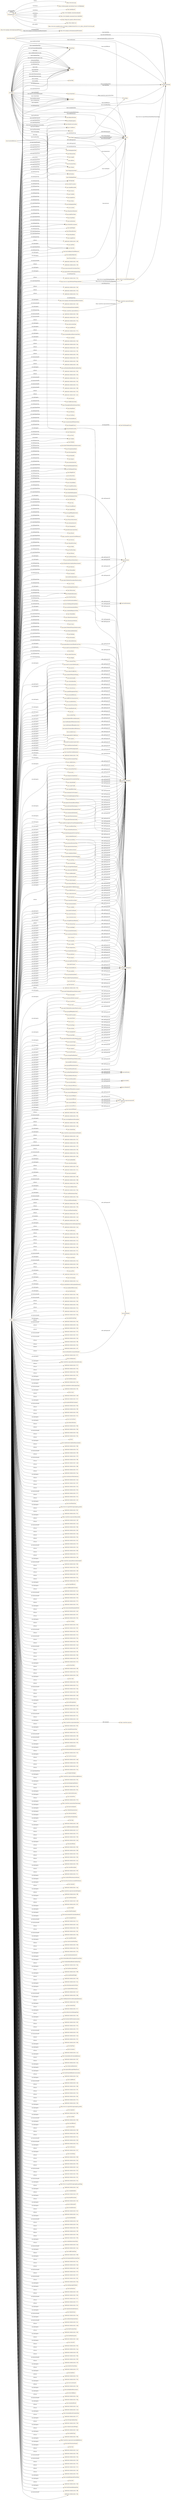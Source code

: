 digraph ar2dtool_diagram { 
rankdir=LR;
size="1501"
node [shape = rectangle, color="orange"]; "base:ParkingSpotState" "base:PlatoonState" "base:Length" "base:Address" "base:DurationValue" "base:Vehicle" "base:AlertCLocation" "base:SpeedPercentile" "base:Source" "base:Visibility" "base:SpeedUnit" "base:Status" "base:ParkingSpotPoint" "base:Accident" "base:HazardousMaterials" "base:AxleFlowValue" "base:StartPoint" "base:Acceleration" "base:VehicleEnvironment" "base:AxleWeight" "base:PlatoonPosition" "base:RoutePoint" "base:LengthUnit" "base:RelativePosition" "base:TrafficStatusValue" "http://www.w3.org/2006/time#TemporalEntity" "base:Identifier" "base:FloatingPointMetreDistanceValue" "base:Role" "base:RoadEntity" "base:Pollution" "base:BrakeCapacity" "base:EndPoint" "base:SituationRecord" "base:ConcentrationOfVehiclesValue" "base:Temperature" "base:Wind" "base:Validity" "base:Mobility" "base:AlertCMethod4PrimaryPointLocation" "base:PrecipitationDetail" "base:PercentageValue" "base:Humidity" "base:Impact" "base:AccelerationUnit" "base:RoadTopologyPosition" "base:MultilingualString" "base:HeightUnit" "base:BasicData" "base:OffsetDistance" "base:TemperatureValue" "base:CriticalObject" "base:GroupOfLocations" "base:VulnerableRoadUser" "base:RoadSideEquipment" "http://www.w3.org/2006/time#Instant" "http://www.opengis.net/ont/geosparql#Feature" "base:AxleSpacing" "base:Size" "base:OverallPeriod" "base:SpeedValue" "base:WindSpeedValue" "base:GroupOfPeopleInvolved" "base:Subjects" "base:RendezvousLocation" "base:PlatoonVehicleState" "base:AutomationLevel" "base:Management" "base:ElectronicControlUnit" "base:Period" "base:Confidence" "https://saref.etsi.org/core/UnitOfMeasure" "base:Position" "base:VehicleFlowValue" "base:Shape" "base:Width" "base:PressureValue" "base:PcuFlowValue" "base:Platoon" "base:DataValue" "https://saref.etsi.org/core/Property" "base:RoadSurfaceConditionMeasurements" "base:Itinerary" "base:PlatoonRole" "base:Comment" "base:AlertCMethod2SecondaryPointLocation" "base:NonManagedCause" "base:UrlLink" "base:ManagedCause" "base:Obstruction" "base:HeaderInformation" "base:DateTimeValue" "base:MultilingualStringValue" "base:VehicleRole" "https://saref.etsi.org/core/Device" "base:VehicleCharacteristics" "base:MaintenanceVehicles" "base:Cause" "base:AlertCMethod2PrimaryPointLocation" "base:ElaboratedDataFault" "http://www.opengis.net/ont/geosparql#Geometry" "base:Heading" "base:Movement" "base:AbsolutePosition" "base:Route" "base:AlertCDirection" "base:DeviceStatus" "base:Height" ; /*classes style*/
	"base:hasParkingVehicleState" -> "base:hasState" [ label = "rdfs:subPropertyOf" ];
	"base:hasDestinationEndPoint" -> "base:hasDestination" [ label = "rdfs:subPropertyOf" ];
	"base:presenceDurationTime" -> "owl:topDataProperty" [ label = "rdfs:subPropertyOf" ];
	"base:presenceDurationTime" -> "owl:topObjectProperty" [ label = "rdfs:subPropertyOf" ];
	"base:management" -> "owl:topObjectProperty" [ label = "rdfs:subPropertyOf" ];
	"base:hasParkingSpotState" -> "base:hasState" [ label = "rdfs:subPropertyOf" ];
	"base:hasWidth" -> "owl:topObjectProperty" [ label = "rdfs:subPropertyOf" ];
	"base:severity" -> "owl:topDataProperty" [ label = "rdfs:subPropertyOf" ];
	"base:commentDateTime" -> "owl:topDataProperty" [ label = "rdfs:subPropertyOf" ];
	"base:alertCMethod2SecondaryPointLocation" -> "owl:topObjectProperty" [ label = "rdfs:subPropertyOf" ];
	"base:entry" -> "owl:topDataProperty" [ label = "rdfs:subPropertyOf" ];
	"base:temporarySpeedLimit" -> "owl:topDataProperty" [ label = "rdfs:subPropertyOf" ];
	"base:equipmentOrSystemFaultType" -> "owl:topDataProperty" [ label = "rdfs:subPropertyOf" ];
	"base:vehicleModel" -> "owl:topDataProperty" [ label = "rdfs:subPropertyOf" ];
	"base:journeyOrigin" -> "owl:topObjectProperty" [ label = "rdfs:subPropertyOf" ];
	"base:alertCPoint" -> "owl:topObjectProperty" [ label = "rdfs:subPropertyOf" ];
	"base:concentration" -> "owl:topObjectProperty" [ label = "rdfs:subPropertyOf" ];
	"base:underTraffic" -> "owl:topDataProperty" [ label = "rdfs:subPropertyOf" ];
	"base:subjects" -> "owl:topObjectProperty" [ label = "rdfs:subPropertyOf" ];
	"base:signedRerouting" -> "owl:topDataProperty" [ label = "rdfs:subPropertyOf" ];
	"base:minimumCarOccupancy" -> "owl:topDataProperty" [ label = "rdfs:subPropertyOf" ];
	"base:hasRoadTopologyPosition" -> "base:hasPosition" [ label = "rdfs:subPropertyOf" ];
	"base:reroutingManagementType" -> "owl:topDataProperty" [ label = "rdfs:subPropertyOf" ];
	"base:distanceHeadway" -> "owl:topDataProperty" [ label = "rdfs:subPropertyOf" ];
	"base:distanceHeadway" -> "owl:topObjectProperty" [ label = "rdfs:subPropertyOf" ];
	"base:hasMovement" -> "owl:topObjectProperty" [ label = "rdfs:subPropertyOf" ];
	"base:hasVehicleRole" -> "base:hasRole" [ label = "rdfs:subPropertyOf" ];
	"base:averageTimeHeadway" -> "owl:topObjectProperty" [ label = "rdfs:subPropertyOf" ];
	"base:genericSituationRecordName" -> "owl:topDataProperty" [ label = "rdfs:subPropertyOf" ];
	"base:timeGap" -> "owl:topDataProperty" [ label = "rdfs:subPropertyOf" ];
	"base:timeGap" -> "owl:topObjectProperty" [ label = "rdfs:subPropertyOf" ];
	"base:alertCMethod2PrimaryPointLocation" -> "owl:topObjectProperty" [ label = "rdfs:subPropertyOf" ];
	"base:visibility" -> "owl:topObjectProperty" [ label = "rdfs:subPropertyOf" ];
	"base:alertCDirection" -> "owl:topObjectProperty" [ label = "rdfs:subPropertyOf" ];
	"base:hasPerceptionState" -> "base:hasState" [ label = "rdfs:subPropertyOf" ];
	"base:winterEquipmentManagementType" -> "owl:topDataProperty" [ label = "rdfs:subPropertyOf" ];
	"base:automaticallyInitiated" -> "owl:topDataProperty" [ label = "rdfs:subPropertyOf" ];
	"base:alertCDirectionSense" -> "owl:topDataProperty" [ label = "rdfs:subPropertyOf" ];
	"base:alertCDirectionCoded" -> "owl:topDataProperty" [ label = "rdfs:subPropertyOf" ];
	"base:roadOrCarriagewayOrLaneManagementType" -> "owl:topDataProperty" [ label = "rdfs:subPropertyOf" ];
	"base:distanceGap" -> "owl:topDataProperty" [ label = "rdfs:subPropertyOf" ];
	"base:distanceGap" -> "owl:topObjectProperty" [ label = "rdfs:subPropertyOf" ];
	"base:overallStartTime" -> "owl:topDataProperty" [ label = "rdfs:subPropertyOf" ];
	"base:vehicleManufacturer" -> "owl:topDataProperty" [ label = "rdfs:subPropertyOf" ];
	"base:averageDistanceHeadway" -> "owl:topObjectProperty" [ label = "rdfs:subPropertyOf" ];
	"base:accidentType" -> "owl:topDataProperty" [ label = "rdfs:subPropertyOf" ];
	"base:faultyEquipmentOrSystemType" -> "owl:topDataProperty" [ label = "rdfs:subPropertyOf" ];
	"base:hasRelativePosition" -> "base:hasPosition" [ label = "rdfs:subPropertyOf" ];
	"base:locationReference" -> "owl:topDataProperty" [ label = "rdfs:subPropertyOf" ];
	"base:locationReference" -> "owl:topObjectProperty" [ label = "rdfs:subPropertyOf" ];
	"base:locationReference" -> "base:pertinentLocation" [ label = "owl:equivalentProperty" ];
	"base:isMemberOfVehicleEnvironment" -> "base:isMemberOf" [ label = "rdfs:subPropertyOf" ];
	"base:lastUpdateOfDeviceInformation" -> "owl:topDataProperty" [ label = "rdfs:subPropertyOf" ];
	"base:operatorActionStatus" -> "owl:topDataProperty" [ label = "rdfs:subPropertyOf" ];
	"base:totalNumberOfVehiclesInvolved" -> "owl:topDataProperty" [ label = "rdfs:subPropertyOf" ];
	"base:hasHeight" -> "owl:topObjectProperty" [ label = "rdfs:subPropertyOf" ];
	"base:totalNumberOfPeopleInvolved" -> "owl:topDataProperty" [ label = "rdfs:subPropertyOf" ];
	"base:consistsOfUser" -> "https://saref.etsi.org/core/consistsOf" [ label = "rdfs:subPropertyOf" ];
	"base:lastDeviceCheck" -> "owl:topDataProperty" [ label = "rdfs:subPropertyOf" ];
	"base:journeyDestination" -> "owl:topObjectProperty" [ label = "rdfs:subPropertyOf" ];
	"base:complianceOption" -> "owl:topDataProperty" [ label = "rdfs:subPropertyOf" ];
	"base:maintenanceVehicles" -> "owl:topObjectProperty" [ label = "rdfs:subPropertyOf" ];
	"base:vehicleRegistrationPlateIdentifier" -> "owl:topDataProperty" [ label = "rdfs:subPropertyOf" ];
	"base:pointByCoordinates" -> "owl:topObjectProperty" [ label = "rdfs:subPropertyOf" ];
	"base:actionOrigin" -> "owl:topDataProperty" [ label = "rdfs:subPropertyOf" ];
	"base:groupOfVehiclesInvolved" -> "owl:topObjectProperty" [ label = "rdfs:subPropertyOf" ];
	"base:humidity" -> "owl:topObjectProperty" [ label = "rdfs:subPropertyOf" ];
	"base:hasPlatoonState" -> "base:hasState" [ label = "rdfs:subPropertyOf" ];
	"base:averageVehicleSpeed" -> "owl:topDataProperty" [ label = "rdfs:subPropertyOf" ];
	"base:abnormalTrafficType" -> "owl:topDataProperty" [ label = "rdfs:subPropertyOf" ];
	"base:consistsOfVehicle" -> "https://saref.etsi.org/core/consistsOf" [ label = "rdfs:subPropertyOf" ];
	"base:confidentiality" -> "owl:topDataProperty" [ label = "rdfs:subPropertyOf" ];
	"base:validity" -> "owl:topObjectProperty" [ label = "rdfs:subPropertyOf" ];
	"base:consistsOfEvent" -> "https://saref.etsi.org/core/consistsOf" [ label = "rdfs:subPropertyOf" ];
	"base:passageDurationTime" -> "owl:topDataProperty" [ label = "rdfs:subPropertyOf" ];
	"base:passageDurationTime" -> "owl:topObjectProperty" [ label = "rdfs:subPropertyOf" ];
	"base:actionPlanIdentifier" -> "owl:topDataProperty" [ label = "rdfs:subPropertyOf" ];
	"base:genericSituationRecordExtension" -> "owl:topDataProperty" [ label = "rdfs:subPropertyOf" ];
	"base:accidentCause" -> "owl:topDataProperty" [ label = "rdfs:subPropertyOf" ];
	"base:relativeSpeed" -> "owl:topDataProperty" [ label = "rdfs:subPropertyOf" ];
	"base:applicableForTrafficDirection" -> "owl:topDataProperty" [ label = "rdfs:subPropertyOf" ];
	"base:pointCoordinates" -> "owl:topObjectProperty" [ label = "rdfs:subPropertyOf" ];
	"base:temperature" -> "owl:topObjectProperty" [ label = "rdfs:subPropertyOf" ];
	"base:vehicleInvolved" -> "owl:topObjectProperty" [ label = "rdfs:subPropertyOf" ];
	"base:roadworksScale" -> "owl:topDataProperty" [ label = "rdfs:subPropertyOf" ];
	"base:headerInformation" -> "owl:topObjectProperty" [ label = "rdfs:subPropertyOf" ];
	"base:pollution" -> "owl:topObjectProperty" [ label = "rdfs:subPropertyOf" ];
	"base:impact" -> "owl:topObjectProperty" [ label = "rdfs:subPropertyOf" ];
	"base:transitServiceType" -> "owl:topDataProperty" [ label = "rdfs:subPropertyOf" ];
	"base:hasDestinationAddress" -> "base:hasDestination" [ label = "rdfs:subPropertyOf" ];
	"base:harmonicSpeed" -> "owl:topDataProperty" [ label = "rdfs:subPropertyOf" ];
	"base:scheduledDepartureTime" -> "owl:topDataProperty" [ label = "rdfs:subPropertyOf" ];
	"base:situationRecord" -> "owl:topObjectProperty" [ label = "rdfs:subPropertyOf" ];
	"base:generalInstructionToRoadUsersType" -> "owl:topDataProperty" [ label = "rdfs:subPropertyOf" ];
	"base:situation" -> "owl:topObjectProperty" [ label = "rdfs:subPropertyOf" ];
	"base:mobility" -> "owl:topObjectProperty" [ label = "rdfs:subPropertyOf" ];
	"base:precipitationDetail" -> "owl:topObjectProperty" [ label = "rdfs:subPropertyOf" ];
	"base:hasVehicleEnvironmentMember" -> "base:hasMember" [ label = "rdfs:subPropertyOf" ];
	"base:alertCLocationTableVersion" -> "owl:topDataProperty" [ label = "rdfs:subPropertyOf" ];
	"base:consistsOfEquipment" -> "https://saref.etsi.org/core/consistsOf" [ label = "rdfs:subPropertyOf" ];
	"base:validityTimeSpecification" -> "owl:topObjectProperty" [ label = "rdfs:subPropertyOf" ];
	"base:commentType" -> "owl:topDataProperty" [ label = "rdfs:subPropertyOf" ];
	"base:alertCLocationTableNumber" -> "owl:topDataProperty" [ label = "rdfs:subPropertyOf" ];
	"base:hasSize" -> "owl:topObjectProperty" [ label = "rdfs:subPropertyOf" ];
	"base:posList" -> "owl:topDataProperty" [ label = "rdfs:subPropertyOf" ];
	"base:alertCMethod4PrimaryPointLocation" -> "owl:topObjectProperty" [ label = "rdfs:subPropertyOf" ];
	"base:consistsOfObject" -> "https://saref.etsi.org/core/consistsOf" [ label = "rdfs:subPropertyOf" ];
	"base:relativeTrafficFlow" -> "owl:topDataProperty" [ label = "rdfs:subPropertyOf" ];
	"base:numberOfVehiclesWaiting" -> "owl:topDataProperty" [ label = "rdfs:subPropertyOf" ];
	"base:queueLength" -> "owl:topDataProperty" [ label = "rdfs:subPropertyOf" ];
	"base:hasLength" -> "owl:topObjectProperty" [ label = "rdfs:subPropertyOf" ];
	"base:vehicleIdentifier" -> "owl:topDataProperty" [ label = "rdfs:subPropertyOf" ];
	"base:alertCLinear" -> "owl:topObjectProperty" [ label = "rdfs:subPropertyOf" ];
	"base:timeHeadway" -> "owl:topDataProperty" [ label = "rdfs:subPropertyOf" ];
	"base:timeHeadway" -> "owl:topObjectProperty" [ label = "rdfs:subPropertyOf" ];
	"base:nonGeneralPublicComment" -> "owl:topObjectProperty" [ label = "rdfs:subPropertyOf" ];
	"base:informationStatus" -> "owl:topDataProperty" [ label = "rdfs:subPropertyOf" ];
	"base:individualVehicleSpeed" -> "owl:topDataProperty" [ label = "rdfs:subPropertyOf" ];
	"base:individualVehicleSpeed" -> "owl:topObjectProperty" [ label = "rdfs:subPropertyOf" ];
	"base:vehicleStatus" -> "owl:topDataProperty" [ label = "rdfs:subPropertyOf" ];
	"base:travelTime" -> "owl:topObjectProperty" [ label = "rdfs:subPropertyOf" ];
	"base:speedManagementType" -> "owl:topDataProperty" [ label = "rdfs:subPropertyOf" ];
	"base:wind" -> "owl:topObjectProperty" [ label = "rdfs:subPropertyOf" ];
	"base:journeyReference" -> "owl:topDataProperty" [ label = "rdfs:subPropertyOf" ];
	"base:alertCMethod4SecondaryPointLocation" -> "owl:topObjectProperty" [ label = "rdfs:subPropertyOf" ];
	"base:hasProvider" -> "owl:topObjectProperty" [ label = "rdfs:subPropertyOf" ];
	"base:groupOfPeopleInvolved" -> "owl:topObjectProperty" [ label = "rdfs:subPropertyOf" ];
	"base:trafficFlowCharacteristics" -> "owl:topDataProperty" [ label = "rdfs:subPropertyOf" ];
	"base:alertCLocation" -> "owl:topObjectProperty" [ label = "rdfs:subPropertyOf" ];
	"NULL" -> "-4dd381d6:183d01d1562:-7f90" [ label = "rdf:rest" ];
	"NULL" -> "-4dd381d6:183d01d1562:-7f9c" [ label = "owl:intersectionOf" ];
	"NULL" -> "base:Vehicle" [ label = "owl:allValuesFrom" ];
	"NULL" -> "base:reroutingItineraryDescription" [ label = "owl:onProperty" ];
	"NULL" -> "base:pertinentLocation" [ label = "owl:onProperty" ];
	"NULL" -> "-4dd381d6:183d01d1562:-7fd9" [ label = "rdf:rest" ];
	"NULL" -> "-4dd381d6:183d01d1562:-7ede" [ label = "rdf:rest" ];
	"NULL" -> "base:Validity" [ label = "owl:allValuesFrom" ];
	"NULL" -> "base:vehicleType" [ label = "owl:onProperty" ];
	"NULL" -> "base:Length" [ label = "owl:someValuesFrom" ];
	"NULL" -> "https://saref.etsi.org/core/measuresProperty" [ label = "owl:onProperty" ];
	"NULL" -> "-4dd381d6:183d01d1562:-7eeb" [ label = "rdf:rest" ];
	"NULL" -> "-4dd381d6:183d01d1562:-7fa7" [ label = "rdf:rest" ];
	"NULL" -> "base:AbsolutePosition" [ label = "owl:someValuesFrom" ];
	"NULL" -> "base:individualVehicleSpeed" [ label = "owl:onProperty" ];
	"NULL" -> "-4dd381d6:183d01d1562:-7f6f" [ label = "rdf:rest" ];
	"NULL" -> "-4dd381d6:183d01d1562:-7f78" [ label = "owl:intersectionOf" ];
	"NULL" -> "-4dd381d6:183d01d1562:-7ff3" [ label = "rdf:rest" ];
	"NULL" -> "-4dd381d6:183d01d1562:-7f4a" [ label = "owl:intersectionOf" ];
	"NULL" -> "-4dd381d6:183d01d1562:-7fb4" [ label = "rdf:rest" ];
	"NULL" -> "base:hasIdentifier" [ label = "owl:onProperty" ];
	"NULL" -> "base:statusDescription" [ label = "owl:onProperty" ];
	"NULL" -> "base:timeGap" [ label = "owl:onProperty" ];
	"NULL" -> "base:alertCMethod4SecondaryPointLocation" [ label = "owl:onProperty" ];
	"NULL" -> "base:HeaderInformation" [ label = "owl:allValuesFrom" ];
	"NULL" -> "-4dd381d6:183d01d1562:-7f3d" [ label = "rdf:rest" ];
	"NULL" -> "-4dd381d6:183d01d1562:-7fc1" [ label = "rdf:rest" ];
	"NULL" -> "base:hasCoordinateY" [ label = "owl:onProperty" ];
	"NULL" -> "-4dd381d6:183d01d1562:-7f8d" [ label = "rdf:rest" ];
	"NULL" -> "-4dd381d6:183d01d1562:-7fd8" [ label = "owl:intersectionOf" ];
	"NULL" -> "-4dd381d6:183d01d1562:-7f0b" [ label = "rdf:rest" ];
	"NULL" -> "base:hasConfidenceValue" [ label = "owl:onProperty" ];
	"NULL" -> "base:RoadEntity" [ label = "owl:someValuesFrom" ];
	"NULL" -> "-4dd381d6:183d01d1562:-7f9a" [ label = "rdf:rest" ];
	"NULL" -> "base:roadMaintenanceType" [ label = "owl:onProperty" ];
	"NULL" -> "base:alertCLocationTableNumber" [ label = "owl:onProperty" ];
	"NULL" -> "-4dd381d6:183d01d1562:-7fa6" [ label = "owl:intersectionOf" ];
	"NULL" -> "base:alertCLocationTableVersion" [ label = "owl:onProperty" ];
	"NULL" -> "-4dd381d6:183d01d1562:-7fdb" [ label = "rdf:rest" ];
	"NULL" -> "-4dd381d6:183d01d1562:-7f39" [ label = "rdf:rest" ];
	"NULL" -> "base:travelTimeTrendType" [ label = "owl:onProperty" ];
	"NULL" -> "-4dd381d6:183d01d1562:-7ed7" [ label = "rdf:rest" ];
	"NULL" -> "base:Height" [ label = "owl:someValuesFrom" ];
	"NULL" -> "-4dd381d6:183d01d1562:-7ec8" [ label = "owl:members" ];
	"NULL" -> "base:ConcentrationOfVehiclesValue" [ label = "owl:allValuesFrom" ];
	"NULL" -> "base:RoadSideEquipment" [ label = "owl:someValuesFrom" ];
	"NULL" -> "-4dd381d6:183d01d1562:-7f46" [ label = "rdf:rest" ];
	"NULL" -> "base:roadOperatorServiceDisruptionType" [ label = "owl:onProperty" ];
	"NULL" -> "-4dd381d6:183d01d1562:-7ee4" [ label = "rdf:rest" ];
	"NULL" -> "base:operatorActionStatus" [ label = "owl:onProperty" ];
	"NULL" -> "base:trafficStatus" [ label = "owl:onProperty" ];
	"NULL" -> "base:isMemberOfVehicleEnvironment" [ label = "owl:onProperty" ];
	"NULL" -> "-4dd381d6:183d01d1562:-7f96" [ label = "rdf:rest" ];
	"NULL" -> "xsd:int" [ label = "owl:someValuesFrom" ];
	"NULL" -> "-4dd381d6:183d01d1562:-7f53" [ label = "rdf:rest" ];
	"NULL" -> "base:entry" [ label = "owl:onProperty" ];
	"NULL" -> "-4dd381d6:183d01d1562:-7f14" [ label = "rdf:rest" ];
	"NULL" -> "-4dd381d6:183d01d1562:-7ef1" [ label = "rdf:rest" ];
	"NULL" -> "base:source" [ label = "owl:onProperty" ];
	"NULL" -> "base:precipitationDetail" [ label = "owl:onProperty" ];
	"NULL" -> "-4dd381d6:183d01d1562:-7f60" [ label = "rdf:rest" ];
	"NULL" -> "-4dd381d6:183d01d1562:-7f21" [ label = "rdf:rest" ];
	"NULL" -> "owl:real" [ label = "owl:someValuesFrom" ];
	"NULL" -> "base:hasShape" [ label = "owl:onProperty" ];
	"NULL" -> "-4dd381d6:183d01d1562:-7f8a" [ label = "owl:intersectionOf" ];
	"NULL" -> "base:causeType" [ label = "owl:onProperty" ];
	"NULL" -> "-4dd381d6:183d01d1562:-7fc4" [ label = "owl:intersectionOf" ];
	"NULL" -> "-4dd381d6:183d01d1562:-7fa9" [ label = "rdf:rest" ];
	"NULL" -> "base:consistsOfVehicle" [ label = "owl:onProperty" ];
	"NULL" -> "-4dd381d6:183d01d1562:-7ff9" [ label = "rdf:rest" ];
	"NULL" -> "base:pcuFlow" [ label = "owl:onProperty" ];
	"NULL" -> "base:AlertCDirection" [ label = "owl:allValuesFrom" ];
	"NULL" -> "owl:real" [ label = "owl:allValuesFrom" ];
	"NULL" -> "-4dd381d6:183d01d1562:-7fc7" [ label = "rdf:rest" ];
	"NULL" -> "base:overallEndTime" [ label = "owl:onProperty" ];
	"NULL" -> "base:overrunning" [ label = "owl:onProperty" ];
	"NULL" -> "-4dd381d6:183d01d1562:-7ecc" [ label = "rdf:rest" ];
	"NULL" -> "base:roadsideServiceDisruptionExtension" [ label = "owl:onProperty" ];
	"NULL" -> "base:mobilityOfObstruction" [ label = "owl:onProperty" ];
	"NULL" -> "base:AxleWeight" [ label = "owl:allValuesFrom" ];
	"NULL" -> "base:faultSeverity" [ label = "owl:onProperty" ];
	"NULL" -> "-4dd381d6:183d01d1562:-7f66" [ label = "owl:intersectionOf" ];
	"NULL" -> "-4dd381d6:183d01d1562:-7f18" [ label = "owl:intersectionOf" ];
	"NULL" -> "-4dd381d6:183d01d1562:-7fd4" [ label = "rdf:rest" ];
	"NULL" -> "base:commentDateTime" [ label = "owl:onProperty" ];
	"NULL" -> "base:vehicleRegistrationPlateIdentifier" [ label = "owl:onProperty" ];
	"NULL" -> "base:nonGeneralPublicComment" [ label = "owl:onProperty" ];
	"NULL" -> "base:urlLink" [ label = "owl:onProperty" ];
	"NULL" -> "base:hasPlatoonPosition" [ label = "owl:onProperty" ];
	"NULL" -> "-4dd381d6:183d01d1562:-7f5d" [ label = "rdf:rest" ];
	"NULL" -> "base:impact" [ label = "owl:onProperty" ];
	"NULL" -> "-4dd381d6:183d01d1562:-7f1e" [ label = "rdf:rest" ];
	"NULL" -> "-4dd381d6:183d01d1562:-7fa2" [ label = "rdf:rest" ];
	"NULL" -> "base:transitServiceType" [ label = "owl:onProperty" ];
	"NULL" -> "-4dd381d6:183d01d1562:-7fbe" [ label = "owl:intersectionOf" ];
	"NULL" -> "https://saref.etsi.org/core/Property" [ label = "owl:allValuesFrom" ];
	"NULL" -> "base:publicEventType" [ label = "owl:onProperty" ];
	"NULL" -> "base:Wind" [ label = "owl:allValuesFrom" ];
	"NULL" -> "base:AxleFlowValue" [ label = "owl:allValuesFrom" ];
	"NULL" -> "-4dd381d6:183d01d1562:-7f6a" [ label = "rdf:rest" ];
	"NULL" -> "base:PercentageValue" [ label = "owl:allValuesFrom" ];
	"NULL" -> "-4dd381d6:183d01d1562:-7efa" [ label = "owl:intersectionOf" ];
	"NULL" -> "-4dd381d6:183d01d1562:-7f2b" [ label = "rdf:rest" ];
	"NULL" -> "base:distanceGap" [ label = "owl:onProperty" ];
	"NULL" -> "-4dd381d6:183d01d1562:-7f7b" [ label = "rdf:rest" ];
	"NULL" -> "base:averageTimeHeadway" [ label = "owl:onProperty" ];
	"NULL" -> "base:MultilingualStringValue" [ label = "owl:allValuesFrom" ];
	"NULL" -> "base:ParkingSpotPoint" [ label = "owl:someValuesFrom" ];
	"NULL" -> "base:TrafficStatusValue" [ label = "owl:allValuesFrom" ];
	"NULL" -> "-4dd381d6:183d01d1562:-7f02" [ label = "owl:intersectionOf" ];
	"NULL" -> "base:Position" [ label = "owl:someValuesFrom" ];
	"NULL" -> "base:concentration" [ label = "owl:onProperty" ];
	"NULL" -> "base:relativeSpeed" [ label = "rdf:first" ];
	"NULL" -> "-4dd381d6:183d01d1562:-7fc6" [ label = "owl:intersectionOf" ];
	"NULL" -> "base:averageVehicleSpeed" [ label = "rdf:first" ];
	"NULL" -> "-4dd381d6:183d01d1562:-7ffb" [ label = "rdf:rest" ];
	"NULL" -> "base:reroutingManagementType" [ label = "owl:onProperty" ];
	"NULL" -> "-4dd381d6:183d01d1562:-7fbc" [ label = "rdf:rest" ];
	"NULL" -> "xsd:dateTimeStamp" [ label = "owl:allValuesFrom" ];
	"NULL" -> "base:applicableForTrafficDirection" [ label = "owl:onProperty" ];
	"NULL" -> "base:ManagedCause" [ label = "owl:allValuesFrom" ];
	"NULL" -> "-4dd381d6:183d01d1562:-7ef7" [ label = "rdf:rest" ];
	"NULL" -> "base:hasPlatoonMember" [ label = "owl:onProperty" ];
	"NULL" -> "-4dd381d6:183d01d1562:-7f27" [ label = "rdf:rest" ];
	"NULL" -> "base:srsDimension" [ label = "owl:onProperty" ];
	"NULL" -> "https://saref.etsi.org/saref4syst/hasSubSystem" [ label = "owl:onProperty" ];
	"NULL" -> "-4dd381d6:183d01d1562:-7f73" [ label = "rdf:rest" ];
	"NULL" -> "https://saref.etsi.org/core/Device" [ label = "owl:allValuesFrom" ];
	"NULL" -> "-4dd381d6:183d01d1562:-7f34" [ label = "rdf:rest" ];
	"NULL" -> "base:CriticalObject" [ label = "owl:someValuesFrom" ];
	"NULL" -> "-4dd381d6:183d01d1562:-7f80" [ label = "rdf:rest" ];
	"NULL" -> "base:abnormalTrafficType" [ label = "owl:onProperty" ];
	"NULL" -> "base:signedRerouting" [ label = "owl:onProperty" ];
	"NULL" -> "base:AlertCMethod4PrimaryPointLocation" [ label = "owl:allValuesFrom" ];
	"NULL" -> "-4dd381d6:183d01d1562:-7f91" [ label = "rdf:rest" ];
	"NULL" -> "base:DateTimeValue" [ label = "owl:allValuesFrom" ];
	"NULL" -> "base:faultDescription" [ label = "owl:onProperty" ];
	"NULL" -> "-4dd381d6:183d01d1562:-7fe4" [ label = "owl:intersectionOf" ];
	"NULL" -> "base:arrivalTime" [ label = "owl:onProperty" ];
	"NULL" -> "base:roadsideServiceDisruptionType" [ label = "owl:onProperty" ];
	"NULL" -> "-4dd381d6:183d01d1562:-7ffc" [ label = "owl:intersectionOf" ];
	"NULL" -> "base:cause" [ label = "owl:onProperty" ];
	"NULL" -> "-4dd381d6:183d01d1562:-7edf" [ label = "rdf:rest" ];
	"NULL" -> "base:complianceOption" [ label = "owl:onProperty" ];
	"NULL" -> "-4dd381d6:183d01d1562:-7fe7" [ label = "rdf:rest" ];
	"NULL" -> "base:HazardousMaterials" [ label = "owl:allValuesFrom" ];
	"NULL" -> "base:generalPublicComment" [ label = "owl:onProperty" ];
	"NULL" -> "-4dd381d6:183d01d1562:-7f0e" [ label = "owl:intersectionOf" ];
	"NULL" -> "-4dd381d6:183d01d1562:-7ff4" [ label = "rdf:rest" ];
	"NULL" -> "-4dd381d6:183d01d1562:-7fb5" [ label = "rdf:rest" ];
	"NULL" -> "base:consistsOfObject" [ label = "owl:onProperty" ];
	"NULL" -> "base:presenceDurationTime" [ label = "owl:onProperty" ];
	"NULL" -> "base:MultilingualString" [ label = "owl:allValuesFrom" ];
	"NULL" -> "base:Identifier" [ label = "owl:someValuesFrom" ];
	"NULL" -> "base:StartPoint" [ label = "owl:someValuesFrom" ];
	"NULL" -> "base:BrakeCapacity" [ label = "owl:someValuesFrom" ];
	"NULL" -> "-4dd381d6:183d01d1562:-7fc2" [ label = "rdf:rest" ];
	"NULL" -> "base:headerInformation" [ label = "owl:onProperty" ];
	"NULL" -> "base:vmsUnitFault" [ label = "owl:onProperty" ];
	"NULL" -> "xsd:string" [ label = "owl:someValuesFrom" ];
	"NULL" -> "base:detectsPosition" [ label = "owl:onProperty" ];
	"NULL" -> "-4dd381d6:183d01d1562:-7f8e" [ label = "rdf:rest" ];
	"NULL" -> "-4dd381d6:183d01d1562:-7f4b" [ label = "rdf:rest" ];
	"NULL" -> "-4dd381d6:183d01d1562:-7fab" [ label = "owl:intersectionOf" ];
	"NULL" -> "-4dd381d6:183d01d1562:-7f0c" [ label = "rdf:rest" ];
	"NULL" -> "base:automaticallyInitiated" [ label = "owl:onProperty" ];
	"NULL" -> "rdf:nil" [ label = "rdf:rest" ];
	"NULL" -> "base:roadSurfaceConditionMeasurements" [ label = "owl:onProperty" ];
	"NULL" -> "-4dd381d6:183d01d1562:-7f9b" [ label = "rdf:rest" ];
	"NULL" -> "base:confidentiality" [ label = "owl:onProperty" ];
	"NULL" -> "base:alertCDirection" [ label = "owl:onProperty" ];
	"NULL" -> "-4dd381d6:183d01d1562:-7fcf" [ label = "rdf:rest" ];
	"NULL" -> "base:hasRoadTopologyPosition" [ label = "owl:onProperty" ];
	"NULL" -> "-4dd381d6:183d01d1562:-7f9f" [ label = "owl:intersectionOf" ];
	"NULL" -> "base:RoadTopologyPosition" [ label = "owl:someValuesFrom" ];
	"NULL" -> "-4dd381d6:183d01d1562:-7f79" [ label = "rdf:rest" ];
	"NULL" -> "base:SpeedUnit" [ label = "owl:allValuesFrom" ];
	"NULL" -> "base:alertCMethod2PrimaryPointLocation" [ label = "owl:onProperty" ];
	"NULL" -> "-4dd381d6:183d01d1562:-7ff0" [ label = "owl:intersectionOf" ];
	"NULL" -> "-4dd381d6:183d01d1562:-7ed8" [ label = "rdf:rest" ];
	"NULL" -> "-4dd381d6:183d01d1562:-7f86" [ label = "rdf:rest" ];
	"NULL" -> "base:hasHeight" [ label = "owl:onProperty" ];
	"NULL" -> "base:faultyEquipmentOrSystemType" [ label = "owl:onProperty" ];
	"NULL" -> "-4dd381d6:183d01d1562:-7f47" [ label = "rdf:rest" ];
	"NULL" -> "-4dd381d6:183d01d1562:-7faa" [ label = "rdf:rest" ];
	"NULL" -> "base:maintenanceVehicleActions" [ label = "owl:onProperty" ];
	"NULL" -> "base:hasDestinationEndPoint" [ label = "owl:onProperty" ];
	"NULL" -> "-4dd381d6:183d01d1562:-7ee5" [ label = "rdf:rest" ];
	"NULL" -> "base:hasSize" [ label = "owl:onProperty" ];
	"NULL" -> "-4dd381d6:183d01d1562:-7f97" [ label = "rdf:rest" ];
	"NULL" -> "-4dd381d6:183d01d1562:-7f19" [ label = "rdf:rest" ];
	"NULL" -> "-4dd381d6:183d01d1562:-7f54" [ label = "rdf:rest" ];
	"NULL" -> "-4dd381d6:183d01d1562:-7f72" [ label = "owl:intersectionOf" ];
	"NULL" -> "-4dd381d6:183d01d1562:-7f15" [ label = "rdf:rest" ];
	"NULL" -> "base:scheduledDepartureTime" [ label = "owl:onProperty" ];
	"NULL" -> "-4dd381d6:183d01d1562:-7ef2" [ label = "rdf:rest" ];
	"NULL" -> "base:GroupOfLocations" [ label = "owl:allValuesFrom" ];
	"NULL" -> "base:travelTimeType" [ label = "owl:onProperty" ];
	"NULL" -> "http://www.w3.org/2003/01/geo/wgs84_pos#alt" [ label = "owl:onProperty" ];
	"NULL" -> "-4dd381d6:183d01d1562:-7f61" [ label = "rdf:rest" ];
	"NULL" -> "-4dd381d6:183d01d1562:-7f22" [ label = "rdf:rest" ];
	"NULL" -> "base:vehicleManufacturer" [ label = "owl:onProperty" ];
	"NULL" -> "base:AxleSpacing" [ label = "owl:allValuesFrom" ];
	"NULL" -> "https://saref.etsi.org/core/isMeasuredIn" [ label = "owl:onProperty" ];
	"NULL" -> "-4dd381d6:183d01d1562:-7eff" [ label = "rdf:rest" ];
	"NULL" -> "base:hasLength" [ label = "owl:onProperty" ];
	"NULL" -> "base:alertCMethod2SecondaryPointLocation" [ label = "owl:onProperty" ];
	"NULL" -> "-4dd381d6:183d01d1562:-7ecd" [ label = "rdf:rest" ];
	"NULL" -> "base:timeHeadway" [ label = "owl:onProperty" ];
	"NULL" -> "-4dd381d6:183d01d1562:-7f6b" [ label = "owl:intersectionOf" ];
	"NULL" -> "-4dd381d6:183d01d1562:-7fd5" [ label = "rdf:rest" ];
	"NULL" -> "-4dd381d6:183d01d1562:-7eda" [ label = "rdf:rest" ];
	"NULL" -> "base:VehicleCharacteristics" [ label = "owl:allValuesFrom" ];
	"NULL" -> "-4dd381d6:183d01d1562:-7f5e" [ label = "rdf:rest" ];
	"NULL" -> "-4dd381d6:183d01d1562:-7fe2" [ label = "rdf:rest" ];
	"NULL" -> "-4dd381d6:183d01d1562:-7f1f" [ label = "rdf:rest" ];
	"NULL" -> "-4dd381d6:183d01d1562:-7fcb" [ label = "owl:intersectionOf" ];
	"NULL" -> "-4dd381d6:183d01d1562:-7fb0" [ label = "rdf:rest" ];
	"NULL" -> "base:Itinerary" [ label = "owl:allValuesFrom" ];
	"NULL" -> "-4dd381d6:183d01d1562:-7f7c" [ label = "rdf:rest" ];
	"NULL" -> "base:validity" [ label = "owl:onProperty" ];
	"NULL" -> "-4dd381d6:183d01d1562:-7fef" [ label = "rdf:rest" ];
	"NULL" -> "https://saref.etsi.org/saref4syst/subSystemOf" [ label = "owl:onProperty" ];
	"NULL" -> "base:Source" [ label = "owl:allValuesFrom" ];
	"NULL" -> "xsd:boolean" [ label = "owl:allValuesFrom" ];
	"NULL" -> "https://saref.etsi.org/core/UnitOfMeasure" [ label = "owl:someValuesFrom" ];
	"NULL" -> "base:VulnerableRoadUser" [ label = "owl:someValuesFrom" ];
	"NULL" -> "base:situationVersionTime" [ label = "owl:onProperty" ];
	"NULL" -> "-4dd381d6:183d01d1562:-7f85" [ label = "owl:intersectionOf" ];
	"NULL" -> "base:Shape" [ label = "owl:someValuesFrom" ];
	"NULL" -> "-4dd381d6:183d01d1562:-7fbd" [ label = "rdf:rest" ];
	"NULL" -> "-4dd381d6:183d01d1562:-7ef8" [ label = "rdf:rest" ];
	"NULL" -> "-4dd381d6:183d01d1562:-7f67" [ label = "rdf:rest" ];
	"NULL" -> "base:HeaderInformation" [ label = "owl:someValuesFrom" ];
	"NULL" -> "base:groupOfPeopleInvolved" [ label = "owl:onProperty" ];
	"NULL" -> "-4dd381d6:183d01d1562:-7fca" [ label = "rdf:rest" ];
	"NULL" -> "-4dd381d6:183d01d1562:-7f28" [ label = "rdf:rest" ];
	"NULL" -> "base:typeOfDevice" [ label = "owl:onProperty" ];
	"NULL" -> "base:confidentialityOverride" [ label = "owl:onProperty" ];
	"NULL" -> "base:VehicleEnvironment" [ label = "owl:someValuesFrom" ];
	"NULL" -> "base:temporarySpeedLimit" [ label = "owl:onProperty" ];
	"NULL" -> "-4dd381d6:183d01d1562:-7ec6" [ label = "rdf:rest" ];
	"NULL" -> "base:PrecipitationDetail" [ label = "owl:allValuesFrom" ];
	"NULL" -> "-4dd381d6:183d01d1562:-7f48" [ label = "owl:intersectionOf" ];
	"NULL" -> "-4dd381d6:183d01d1562:-7f16" [ label = "owl:intersectionOf" ];
	"NULL" -> "base:ParkingSpotState" [ label = "owl:onClass" ];
	"NULL" -> "-4dd381d6:183d01d1562:-7f74" [ label = "rdf:rest" ];
	"NULL" -> "base:alertCDirectionSense" [ label = "owl:onProperty" ];
	"NULL" -> "-4dd381d6:183d01d1562:-7f35" [ label = "rdf:rest" ];
	"NULL" -> "base:measurementEquipmentFault" [ label = "owl:onProperty" ];
	"NULL" -> "-4dd381d6:183d01d1562:-7ed3" [ label = "rdf:rest" ];
	"NULL" -> "-4dd381d6:183d01d1562:-7f07" [ label = "rdf:rest" ];
	"NULL" -> "-4dd381d6:183d01d1562:-7f42" [ label = "rdf:rest" ];
	"NULL" -> "base:srsName" [ label = "owl:onProperty" ];
	"NULL" -> "-4dd381d6:183d01d1562:-7f03" [ label = "rdf:rest" ];
	"NULL" -> "-4dd381d6:183d01d1562:-7f92" [ label = "rdf:rest" ];
	"NULL" -> "-4dd381d6:183d01d1562:-7fb3" [ label = "owl:intersectionOf" ];
	"NULL" -> "-4dd381d6:183d01d1562:-7f10" [ label = "rdf:rest" ];
	"NULL" -> "-4dd381d6:183d01d1562:-7f3a" [ label = "owl:intersectionOf" ];
	"NULL" -> "base:vehicleModel" [ label = "owl:onProperty" ];
	"NULL" -> "base:subjects" [ label = "owl:onProperty" ];
	"NULL" -> "-4dd381d6:183d01d1562:-7fe8" [ label = "rdf:rest" ];
	"NULL" -> "-4dd381d6:183d01d1562:-7eed" [ label = "rdf:rest" ];
	"NULL" -> "-4dd381d6:183d01d1562:-7f87" [ label = "owl:intersectionOf" ];
	"NULL" -> "-4dd381d6:183d01d1562:-7ff5" [ label = "rdf:rest" ];
	"NULL" -> "base:posList" [ label = "owl:onProperty" ];
	"NULL" -> "-4dd381d6:183d01d1562:-7fb6" [ label = "rdf:rest" ];
	"NULL" -> "base:ElectronicControlUnit" [ label = "owl:someValuesFrom" ];
	"NULL" -> "base:PlatoonRole" [ label = "owl:someValuesFrom" ];
	"NULL" -> "-4dd381d6:183d01d1562:-7f3f" [ label = "rdf:rest" ];
	"NULL" -> "-4dd381d6:183d01d1562:-7fc3" [ label = "rdf:rest" ];
	"NULL" -> "base:basicData" [ label = "owl:onProperty" ];
	"NULL" -> "base:hasVehicleRole" [ label = "owl:onProperty" ];
	"NULL" -> "base:alertCMethod4PrimaryPointLocation" [ label = "owl:onProperty" ];
	"NULL" -> "base:hasDestinationAddress" [ label = "owl:onProperty" ];
	"NULL" -> "-4dd381d6:183d01d1562:-7f8f" [ label = "rdf:rest" ];
	"NULL" -> "-4dd381d6:183d01d1562:-7f4c" [ label = "rdf:rest" ];
	"NULL" -> "-4dd381d6:183d01d1562:-7fd0" [ label = "rdf:rest" ];
	"NULL" -> "base:value" [ label = "owl:onProperty" ];
	"NULL" -> "-4dd381d6:183d01d1562:-7f0d" [ label = "rdf:rest" ];
	"NULL" -> "base:actionOrigin" [ label = "owl:onProperty" ];
	"NULL" -> "base:underTraffic" [ label = "owl:onProperty" ];
	"NULL" -> "base:PlatoonVehicleState" [ label = "owl:someValuesFrom" ];
	"NULL" -> "-4dd381d6:183d01d1562:-7f1a" [ label = "rdf:rest" ];
	"NULL" -> "-4dd381d6:183d01d1562:-7fe6" [ label = "owl:intersectionOf" ];
	"NULL" -> "base:Visibility" [ label = "owl:allValuesFrom" ];
	"NULL" -> "-4dd381d6:183d01d1562:-7fdd" [ label = "rdf:rest" ];
	"NULL" -> "base:generalInstructionToRoadUsersType" [ label = "owl:onProperty" ];
	"NULL" -> "-4dd381d6:183d01d1562:-7ed9" [ label = "rdf:rest" ];
	"NULL" -> "base:urgentRoadworks" [ label = "owl:onProperty" ];
	"NULL" -> "base:Identifier" [ label = "owl:allValuesFrom" ];
	"NULL" -> "-4dd381d6:183d01d1562:-7fea" [ label = "rdf:rest" ];
	"NULL" -> "base:Humidity" [ label = "owl:allValuesFrom" ];
	"NULL" -> "base:noPrecipitation" [ label = "owl:onProperty" ];
	"NULL" -> "-4dd381d6:183d01d1562:-7ee6" [ label = "rdf:rest" ];
	"NULL" -> "-4dd381d6:183d01d1562:-7f98" [ label = "rdf:rest" ];
	"NULL" -> "-4dd381d6:183d01d1562:-7f55" [ label = "rdf:rest" ];
	"NULL" -> "-4dd381d6:183d01d1562:-7f41" [ label = "owl:intersectionOf" ];
	"NULL" -> "base:Confidence" [ label = "owl:someValuesFrom" ];
	"NULL" -> "base:AlertCMethod2SecondaryPointLocation" [ label = "owl:allValuesFrom" ];
	"NULL" -> "-4dd381d6:183d01d1562:-7ef3" [ label = "rdf:rest" ];
	"NULL" -> "base:Width" [ label = "owl:someValuesFrom" ];
	"NULL" -> "base:vehicleIdentifier" [ label = "owl:onProperty" ];
	"NULL" -> "base:AccelerationUnit" [ label = "owl:allValuesFrom" ];
	"NULL" -> "https://saref.etsi.org/core/hasValue" [ label = "owl:onProperty" ];
	"NULL" -> "-4dd381d6:183d01d1562:-7f62" [ label = "rdf:rest" ];
	"NULL" -> "base:animalPresenceType" [ label = "owl:onProperty" ];
	"NULL" -> "-4dd381d6:183d01d1562:-7f23" [ label = "rdf:rest" ];
	"NULL" -> "base:relativeTrafficFlow" [ label = "owl:onProperty" ];
	"NULL" -> "-4dd381d6:183d01d1562:-7fdf" [ label = "owl:intersectionOf" ];
	"NULL" -> "base:OffsetDistance" [ label = "owl:allValuesFrom" ];
	"NULL" -> "-4dd381d6:183d01d1562:-7fd3" [ label = "owl:intersectionOf" ];
	"NULL" -> "-4dd381d6:183d01d1562:-7f30" [ label = "rdf:rest" ];
	"NULL" -> "xsd:dateTime" [ label = "owl:allValuesFrom" ];
	"NULL" -> "base:visibility" [ label = "owl:onProperty" ];
	"NULL" -> "base:areaOfInterest" [ label = "owl:onProperty" ];
	"NULL" -> "base:forVehiclesWithCharacteristicsOf" [ label = "owl:onProperty" ];
	"NULL" -> "base:severity" [ label = "owl:onProperty" ];
	"NULL" -> "base:BasicData" [ label = "owl:allValuesFrom" ];
	"NULL" -> "-4dd381d6:183d01d1562:-7fc9" [ label = "rdf:rest" ];
	"NULL" -> "base:hasEnvironment" [ label = "owl:onProperty" ];
	"NULL" -> "-4dd381d6:183d01d1562:-7edb" [ label = "rdf:rest" ];
	"NULL" -> "base:journeyDestination" [ label = "owl:onProperty" ];
	"NULL" -> "-4dd381d6:183d01d1562:-7f5f" [ label = "rdf:rest" ];
	"NULL" -> "-4dd381d6:183d01d1562:-7fe3" [ label = "rdf:rest" ];
	"NULL" -> "-4dd381d6:183d01d1562:-7fa4" [ label = "rdf:rest" ];
	"NULL" -> "xsd:negativeInteger" [ label = "owl:someValuesFrom" ];
	"NULL" -> "https://saref.etsi.org/core/isMeasuredByDevice" [ label = "owl:onProperty" ];
	"NULL" -> "base:OverallPeriod" [ label = "owl:allValuesFrom" ];
	"NULL" -> "-4dd381d6:183d01d1562:-7f6c" [ label = "rdf:rest" ];
	"NULL" -> "base:percentageLongVehicles" [ label = "owl:onProperty" ];
	"NULL" -> "-4dd381d6:183d01d1562:-7f2d" [ label = "rdf:rest" ];
	"NULL" -> "base:HeightUnit" [ label = "owl:allValuesFrom" ];
	"NULL" -> "-4dd381d6:183d01d1562:-7fb1" [ label = "rdf:rest" ];
	"NULL" -> "base:roadworksDuration" [ label = "owl:onProperty" ];
	"NULL" -> "base:vehicleFlow" [ label = "owl:onProperty" ];
	"NULL" -> "base:averageDistanceHeadway" [ label = "owl:onProperty" ];
	"NULL" -> "base:EndPoint" [ label = "owl:someValuesFrom" ];
	"NULL" -> "-4dd381d6:183d01d1562:-7f7d" [ label = "rdf:rest" ];
	"NULL" -> "base:Temperature" [ label = "owl:allValuesFrom" ];
	"NULL" -> "https://saref.etsi.org/core/hasTimestamp" [ label = "owl:onProperty" ];
	"NULL" -> "base:AlertCMethod2PrimaryPointLocation" [ label = "owl:allValuesFrom" ];
	"NULL" -> "base:RoutePoint" [ label = "owl:someValuesFrom" ];
	"NULL" -> "base:Pollution" [ label = "owl:allValuesFrom" ];
	"NULL" -> "base:hasCoordinateZ" [ label = "owl:onProperty" ];
	"NULL" -> "base:vehicleCharacteristics" [ label = "owl:onProperty" ];
	"NULL" -> "base:alternativeRoute" [ label = "owl:onProperty" ];
	"NULL" -> "base:lastDeviceCheck" [ label = "owl:onProperty" ];
	"NULL" -> "base:faultLastUpdateTime" [ label = "owl:onProperty" ];
	"NULL" -> "base:lang" [ label = "owl:onProperty" ];
	"NULL" -> "-4dd381d6:183d01d1562:-7ef9" [ label = "rdf:rest" ];
	"NULL" -> "base:trafficManuallyDirectedBy" [ label = "owl:onProperty" ];
	"NULL" -> "base:minimumCarOccupancy" [ label = "owl:onProperty" ];
	"NULL" -> "base:Impact" [ label = "owl:allValuesFrom" ];
	"NULL" -> "-4dd381d6:183d01d1562:-7ec7" [ label = "rdf:rest" ];
	"NULL" -> "-4dd381d6:183d01d1562:-7f75" [ label = "rdf:rest" ];
	"NULL" -> "-4dd381d6:183d01d1562:-7f36" [ label = "rdf:rest" ];
	"NULL" -> "base:roadworksScale" [ label = "owl:onProperty" ];
	"NULL" -> "-4dd381d6:183d01d1562:-7ed4" [ label = "rdf:rest" ];
	"NULL" -> "base:periodName" [ label = "owl:onProperty" ];
	"NULL" -> "-4dd381d6:183d01d1562:-7f82" [ label = "rdf:rest" ];
	"NULL" -> "base:alertCLocation" [ label = "owl:onProperty" ];
	"NULL" -> "-4dd381d6:183d01d1562:-7f08" [ label = "rdf:rest" ];
	"NULL" -> "-4dd381d6:183d01d1562:-7f43" [ label = "rdf:rest" ];
	"NULL" -> "-4dd381d6:183d01d1562:-7f04" [ label = "rdf:rest" ];
	"NULL" -> "base:exitTime" [ label = "owl:onProperty" ];
	"NULL" -> "base:averageVehicleSpeed" [ label = "owl:onProperty" ];
	"NULL" -> "-4dd381d6:183d01d1562:-7ee1" [ label = "rdf:rest" ];
	"NULL" -> "-4dd381d6:183d01d1562:-7f93" [ label = "rdf:rest" ];
	"NULL" -> "base:causeDescription" [ label = "owl:onProperty" ];
	"NULL" -> "-4dd381d6:183d01d1562:-7f50" [ label = "rdf:rest" ];
	"NULL" -> "-4dd381d6:183d01d1562:-7f11" [ label = "rdf:rest" ];
	"NULL" -> "base:numberOfMaintenanceVehicles" [ label = "owl:onProperty" ];
	"NULL" -> "base:hazardousGoodsAssociatedWithVehicle" [ label = "owl:onProperty" ];
	"NULL" -> "base:comment" [ label = "owl:onProperty" ];
	"NULL" -> "base:alertCDirectionCoded" [ label = "owl:onProperty" ];
	"NULL" -> "-4dd381d6:183d01d1562:-7eee" [ label = "rdf:rest" ];
	"NULL" -> "base:RoadSurfaceConditionMeasurements" [ label = "owl:allValuesFrom" ];
	"NULL" -> "https://saref.etsi.org/core/controlsProperty" [ label = "owl:onProperty" ];
	"NULL" -> "-4dd381d6:183d01d1562:-7ff6" [ label = "rdf:rest" ];
	"NULL" -> "base:hasPlatoonIndex" [ label = "owl:onProperty" ];
	"NULL" -> "-4dd381d6:183d01d1562:-7efb" [ label = "rdf:rest" ];
	"NULL" -> "base:isMemberOfPlatoon" [ label = "owl:onProperty" ];
	"NULL" -> "-4dd381d6:183d01d1562:-7fb7" [ label = "rdf:rest" ];
	"NULL" -> "base:depth" [ label = "owl:onProperty" ];
	"NULL" -> "base:freeFlowSpeed" [ label = "owl:onProperty" ];
	"NULL" -> "base:measurementOrCalculationPeriod" [ label = "owl:onProperty" ];
	"NULL" -> "base:managedCause" [ label = "owl:onProperty" ];
	"NULL" -> "base:mobility" [ label = "owl:onProperty" ];
	"NULL" -> "base:overallStartTime" [ label = "owl:onProperty" ];
	"NULL" -> "base:exit" [ label = "owl:onProperty" ];
	"NULL" -> "-4dd381d6:183d01d1562:-7f1c" [ label = "owl:intersectionOf" ];
	"NULL" -> "-4dd381d6:183d01d1562:-7ed2" [ label = "owl:intersectionOf" ];
	"NULL" -> "-4dd381d6:183d01d1562:-7f4d" [ label = "rdf:rest" ];
	"NULL" -> "-4dd381d6:183d01d1562:-7fd1" [ label = "rdf:rest" ];
	"NULL" -> "-4dd381d6:183d01d1562:-7feb" [ label = "owl:intersectionOf" ];
	"NULL" -> "base:speedPercentile" [ label = "owl:onProperty" ];
	"NULL" -> "base:constructionWorkType" [ label = "owl:onProperty" ];
	"NULL" -> "-4dd381d6:183d01d1562:-7f9d" [ label = "rdf:rest" ];
	"NULL" -> "-4dd381d6:183d01d1562:-7f5a" [ label = "rdf:rest" ];
	"NULL" -> "base:Vehicle" [ label = "owl:someValuesFrom" ];
	"NULL" -> "-4dd381d6:183d01d1562:-7f1b" [ label = "rdf:rest" ];
	"NULL" -> "base:hasAutomationLevel" [ label = "owl:onProperty" ];
	"NULL" -> "base:Obstruction" [ label = "owl:allValuesFrom" ];
	"NULL" -> "base:situationRecordFirstSupplierVersionTime" [ label = "owl:onProperty" ];
	"NULL" -> "base:weatherRelatedRoadConditionType" [ label = "owl:onProperty" ];
	"NULL" -> "base:applicableForTrafficType" [ label = "owl:onProperty" ];
	"NULL" -> "base:RelativePosition" [ label = "owl:someValuesFrom" ];
	"NULL" -> "-4dd381d6:183d01d1562:-7fde" [ label = "rdf:rest" ];
	"NULL" -> "base:hasDescriptionName" [ label = "owl:onProperty" ];
	"NULL" -> "base:Status" [ label = "owl:allValuesFrom" ];
	"NULL" -> "base:Acceleration" [ label = "owl:someValuesFrom" ];
	"NULL" -> "base:urgency" [ label = "owl:onProperty" ];
	"NULL" -> "-4dd381d6:183d01d1562:-7f88" [ label = "rdf:rest" ];
	"NULL" -> "base:specificAxleWeight" [ label = "owl:onProperty" ];
	"NULL" -> "-4dd381d6:183d01d1562:-7f49" [ label = "rdf:rest" ];
	"NULL" -> "base:Platoon" [ label = "owl:someValuesFrom" ];
	"NULL" -> "-4dd381d6:183d01d1562:-7fac" [ label = "rdf:rest" ];
	"NULL" -> "base:disturbanceActivityType" [ label = "owl:onProperty" ];
	"NULL" -> "base:numberOfObstructions" [ label = "owl:onProperty" ];
	"NULL" -> "-4dd381d6:183d01d1562:-7ee7" [ label = "rdf:rest" ];
	"NULL" -> "-4dd381d6:183d01d1562:-7f68" [ label = "owl:intersectionOf" ];
	"NULL" -> "base:roadOperatorServiceDisruptionExtension" [ label = "owl:onProperty" ];
	"NULL" -> "-4dd381d6:183d01d1562:-7f99" [ label = "rdf:rest" ];
	"NULL" -> "base:humidity" [ label = "owl:onProperty" ];
	"NULL" -> "base:SituationRecord" [ label = "owl:allValuesFrom" ];
	"NULL" -> "base:stationType" [ label = "owl:onProperty" ];
	"NULL" -> "xsd:integer" [ label = "owl:allValuesFrom" ];
	"NULL" -> "-4dd381d6:183d01d1562:-7f17" [ label = "rdf:rest" ];
	"NULL" -> "base:Route" [ label = "owl:someValuesFrom" ];
	"NULL" -> "base:infrastructureDamageType" [ label = "owl:onProperty" ];
	"NULL" -> "-4dd381d6:183d01d1562:-7ef4" [ label = "rdf:rest" ];
	"NULL" -> "base:queueLength" [ label = "owl:onProperty" ];
	"NULL" -> "base:locationCodeForLinearLocation" [ label = "owl:onProperty" ];
	"NULL" -> "-4dd381d6:183d01d1562:-7f63" [ label = "rdf:rest" ];
	"NULL" -> "-4dd381d6:183d01d1562:-7f24" [ label = "rdf:rest" ];
	"NULL" -> "base:Period" [ label = "owl:allValuesFrom" ];
	"NULL" -> "base:pollution" [ label = "owl:onProperty" ];
	"NULL" -> "base:Cause" [ label = "owl:allValuesFrom" ];
	"NULL" -> "-4dd381d6:183d01d1562:-7f70" [ label = "rdf:rest" ];
	"NULL" -> "base:wind" [ label = "owl:onProperty" ];
	"NULL" -> "-4dd381d6:183d01d1562:-7fc8" [ label = "owl:intersectionOf" ];
	"NULL" -> "-4dd381d6:183d01d1562:-7ecb" [ label = "owl:intersectionOf" ];
	"NULL" -> "-4dd381d6:183d01d1562:-7f31" [ label = "rdf:rest" ];
	"NULL" -> "base:Mobility" [ label = "owl:allValuesFrom" ];
	"NULL" -> "base:Subjects" [ label = "owl:allValuesFrom" ];
	"NULL" -> "xsd:language" [ label = "owl:allValuesFrom" ];
	"NULL" -> "-4dd381d6:183d01d1562:-7fb9" [ label = "rdf:rest" ];
	"NULL" -> "base:faultType" [ label = "owl:onProperty" ];
	"NULL" -> "base:occupancy" [ label = "owl:onProperty" ];
	"NULL" -> "base:Movement" [ label = "owl:someValuesFrom" ];
	"NULL" -> "-4dd381d6:183d01d1562:-7ecf" [ label = "rdf:rest" ];
	"NULL" -> "base:situationRecordCreationReference" [ label = "owl:onProperty" ];
	"NULL" -> "xsd:float" [ label = "owl:someValuesFrom" ];
	"NULL" -> "base:consistsOfEquipment" [ label = "owl:onProperty" ];
	"NULL" -> "-4dd381d6:183d01d1562:-7fd7" [ label = "rdf:rest" ];
	"NULL" -> "-4dd381d6:183d01d1562:-7edc" [ label = "rdf:rest" ];
	"NULL" -> "base:elaboratedDataFault" [ label = "owl:onProperty" ];
	"NULL" -> "base:generalMessageToRoadUsers" [ label = "owl:onProperty" ];
	"NULL" -> "base:SpeedValue" [ label = "owl:allValuesFrom" ];
	"NULL" -> "base:hasEstimatedRendezvousLocation" [ label = "owl:onProperty" ];
	"NULL" -> "base:passageDurationTime" [ label = "owl:onProperty" ];
	"NULL" -> "-4dd381d6:183d01d1562:-7fa5" [ label = "rdf:rest" ];
	"NULL" -> "base:validPeriod" [ label = "owl:onProperty" ];
	"NULL" -> "base:Validity" [ label = "owl:onClass" ];
	"NULL" -> "base:temperature" [ label = "owl:onProperty" ];
	"NULL" -> "-4dd381d6:183d01d1562:-7efe" [ label = "owl:intersectionOf" ];
	"NULL" -> "-4dd381d6:183d01d1562:-7f6d" [ label = "rdf:rest" ];
	"NULL" -> "-4dd381d6:183d01d1562:-7ff1" [ label = "rdf:rest" ];
	"NULL" -> "base:situationRecord" [ label = "owl:onProperty" ];
	"NULL" -> "-4dd381d6:183d01d1562:-7f2e" [ label = "rdf:rest" ];
	"NULL" -> "-4dd381d6:183d01d1562:-7fb2" [ label = "rdf:rest" ];
	"NULL" -> "-4dd381d6:183d01d1562:-7f7e" [ label = "rdf:rest" ];
	"NULL" -> "-4dd381d6:183d01d1562:-7f3b" [ label = "rdf:rest" ];
	"NULL" -> "base:offsetDistance" [ label = "owl:onProperty" ];
	"NULL" -> "http://www.w3.org/2003/01/geo/wgs84_pos#lat" [ label = "owl:onProperty" ];
	"NULL" -> "base:regularity" [ label = "owl:onProperty" ];
	"NULL" -> "base:management" [ label = "owl:onProperty" ];
	"NULL" -> "-4dd381d6:183d01d1562:-7f8b" [ label = "rdf:rest" ];
	"NULL" -> "base:accident" [ label = "owl:onProperty" ];
	"NULL" -> "-4dd381d6:183d01d1562:-7f06" [ label = "owl:intersectionOf" ];
	"NULL" -> "base:startOfPeriod" [ label = "owl:onProperty" ];
	"NULL" -> "base:Address" [ label = "owl:someValuesFrom" ];
	"NULL" -> "base:hasOrigin" [ label = "owl:onProperty" ];
	"NULL" -> "-4dd381d6:183d01d1562:-7fbf" [ label = "rdf:rest" ];
	"NULL" -> "base:commentType" [ label = "owl:onProperty" ];
	"NULL" -> "base:hasPlatoonRole" [ label = "owl:onProperty" ];
	"NULL" -> "base:Comment" [ label = "owl:allValuesFrom" ];
	"NULL" -> "-4dd381d6:183d01d1562:-7f69" [ label = "rdf:rest" ];
	"NULL" -> "-4dd381d6:183d01d1562:-7fcc" [ label = "rdf:rest" ];
	"NULL" -> "-4dd381d6:183d01d1562:-7f56" [ label = "owl:intersectionOf" ];
	"NULL" -> "-4dd381d6:183d01d1562:-7fa3" [ label = "owl:intersectionOf" ];
	"NULL" -> "base:restlessness" [ label = "owl:onProperty" ];
	"NULL" -> "-4dd381d6:183d01d1562:-7f37" [ label = "rdf:rest" ];
	"NULL" -> "base:vmsSetting" [ label = "owl:onProperty" ];
	"NULL" -> "base:VehicleRole" [ label = "owl:someValuesFrom" ];
	"NULL" -> "-4dd381d6:183d01d1562:-7f09" [ label = "rdf:rest" ];
	"NULL" -> "-4dd381d6:183d01d1562:-7f44" [ label = "rdf:rest" ];
	"NULL" -> "-4dd381d6:183d01d1562:-7f05" [ label = "rdf:rest" ];
	"NULL" -> "-4dd381d6:183d01d1562:-7ee2" [ label = "rdf:rest" ];
	"NULL" -> "-4dd381d6:183d01d1562:-7f25" [ label = "owl:intersectionOf" ];
	"NULL" -> "-4dd381d6:183d01d1562:-7f94" [ label = "rdf:rest" ];
	"NULL" -> "base:journeyReference" [ label = "owl:onProperty" ];
	"NULL" -> "-4dd381d6:183d01d1562:-7f51" [ label = "rdf:rest" ];
	"NULL" -> "-4dd381d6:183d01d1562:-7fce" [ label = "owl:intersectionOf" ];
	"NULL" -> "base:hasMovement" [ label = "owl:onProperty" ];
	"NULL" -> "http://www.w3.org/2003/01/geo/wgs84_pos#long" [ label = "owl:onProperty" ];
	"NULL" -> "-4dd381d6:183d01d1562:-7eef" [ label = "rdf:rest" ];
	"NULL" -> "base:consistsOfUser" [ label = "owl:onProperty" ];
	"NULL" -> "base:availabilityRate" [ label = "owl:onProperty" ];
	"NULL" -> "-4dd381d6:183d01d1562:-7ff7" [ label = "rdf:rest" ];
	"NULL" -> "base:groupOfLocations" [ label = "owl:onProperty" ];
	"NULL" -> "-4dd381d6:183d01d1562:-7efc" [ label = "rdf:rest" ];
	"NULL" -> "base:AlertCLocation" [ label = "owl:allValuesFrom" ];
	"NULL" -> "base:trafficFlowCharacteristics" [ label = "owl:onProperty" ];
	"NULL" -> "base:isCollectionOf" [ label = "owl:onProperty" ];
	"NULL" -> "base:consistsOfEntity" [ label = "owl:onProperty" ];
	"NULL" -> "base:overallSeverity" [ label = "owl:onProperty" ];
	"NULL" -> "-4dd381d6:183d01d1562:-7fc5" [ label = "rdf:rest" ];
	"NULL" -> "-4dd381d6:183d01d1562:-7eca" [ label = "rdf:rest" ];
	"NULL" -> "base:faultIdentifier" [ label = "owl:onProperty" ];
	"NULL" -> "-4dd381d6:183d01d1562:-7faf" [ label = "owl:intersectionOf" ];
	"NULL" -> "base:hasWidth" [ label = "owl:onProperty" ];
	"NULL" -> "-4dd381d6:183d01d1562:-7f4e" [ label = "rdf:rest" ];
	"NULL" -> "-4dd381d6:183d01d1562:-7fd2" [ label = "rdf:rest" ];
	"NULL" -> "-4dd381d6:183d01d1562:-7f0f" [ label = "rdf:rest" ];
	"NULL" -> "-4dd381d6:183d01d1562:-7f9e" [ label = "rdf:rest" ];
	"NULL" -> "-4dd381d6:183d01d1562:-7f5b" [ label = "rdf:rest" ];
	"NULL" -> "base:roadsideAssistanceType" [ label = "owl:onProperty" ];
	"NULL" -> "-4dd381d6:183d01d1562:-7fa0" [ label = "rdf:rest" ];
	"NULL" -> "base:validityTimeSpecification" [ label = "owl:onProperty" ];
	"NULL" -> "base:Size" [ label = "owl:someValuesFrom" ];
	"NULL" -> "-4dd381d6:183d01d1562:-7eec" [ label = "owl:intersectionOf" ];
	"NULL" -> "base:PlatoonState" [ label = "owl:someValuesFrom" ];
	"NULL" -> "base:trafficTrendType" [ label = "owl:onProperty" ];
	"NULL" -> "-4dd381d6:183d01d1562:-7f89" [ label = "rdf:rest" ];
	"NULL" -> "base:environmentalObstructionType" [ label = "owl:onProperty" ];
	"NULL" -> "-4dd381d6:183d01d1562:-7fec" [ label = "rdf:rest" ];
	"NULL" -> "-4dd381d6:183d01d1562:-7fad" [ label = "rdf:rest" ];
	"NULL" -> "base:PcuFlowValue" [ label = "owl:allValuesFrom" ];
	"NULL" -> "-4dd381d6:183d01d1562:-7ee8" [ label = "rdf:rest" ];
	"NULL" -> "base:Heading" [ label = "owl:someValuesFrom" ];
	"NULL" -> "-4dd381d6:183d01d1562:-7f76" [ label = "owl:intersectionOf" ];
	"NULL" -> "-4dd381d6:183d01d1562:-7f57" [ label = "rdf:rest" ];
	"NULL" -> "-4dd381d6:183d01d1562:-7f81" [ label = "owl:intersectionOf" ];
	"NULL" -> "-4dd381d6:183d01d1562:-7fba" [ label = "rdf:rest" ];
	"NULL" -> "base:axleSpacingOnVehicle" [ label = "owl:onProperty" ];
	"NULL" -> "base:hasMaxSize" [ label = "owl:onProperty" ];
	"NULL" -> "-4dd381d6:183d01d1562:-7ef5" [ label = "rdf:rest" ];
	"NULL" -> "-4dd381d6:183d01d1562:-7f64" [ label = "rdf:rest" ];
	"NULL" -> "base:hasPlatoonState" [ label = "owl:onProperty" ];
	"NULL" -> "base:UrlLink" [ label = "owl:allValuesFrom" ];
	"NULL" -> "base:hasParkingSpotState" [ label = "owl:onProperty" ];
	"NULL" -> "-4dd381d6:183d01d1562:-7f12" [ label = "owl:intersectionOf" ];
	"NULL" -> "-4dd381d6:183d01d1562:-7f71" [ label = "rdf:rest" ];
	"NULL" -> "base:hasParkingVehicleState" [ label = "owl:onProperty" ];
	"NULL" -> "-4dd381d6:183d01d1562:-7f32" [ label = "rdf:rest" ];
	"NULL" -> "base:operatorActionExtension" [ label = "owl:onProperty" ];
	"NULL" -> "base:vehicleColour" [ label = "owl:onProperty" ];
	"NULL" -> "-4dd381d6:183d01d1562:-7fee" [ label = "owl:intersectionOf" ];
	"NULL" -> "base:authorityOperationType" [ label = "owl:onProperty" ];
	"NULL" -> "-4dd381d6:183d01d1562:-7fe1" [ label = "owl:intersectionOf" ];
	"NULL" -> "-4dd381d6:183d01d1562:-7ed0" [ label = "rdf:rest" ];
	"NULL" -> "base:faultCreationTime" [ label = "owl:onProperty" ];
	"NULL" -> "-4dd381d6:183d01d1562:-7f00" [ label = "rdf:rest" ];
	"NULL" -> "base:hasRelativePosition" [ label = "owl:onProperty" ];
	"NULL" -> "base:vehicleStatus" [ label = "owl:onProperty" ];
	"NULL" -> "base:hasBrakeCapacity" [ label = "owl:onProperty" ];
	"NULL" -> "base:informationStatus" [ label = "owl:onProperty" ];
	"NULL" -> "http://www.w3.org/2006/time#TemporalEntity" [ label = "owl:someValuesFrom" ];
	"NULL" -> "-4dd381d6:183d01d1562:-7edd" [ label = "rdf:rest" ];
	"NULL" -> "base:stationID" [ label = "owl:onProperty" ];
	"NULL" -> "-4dd381d6:183d01d1562:-7fe5" [ label = "rdf:rest" ];
	"NULL" -> "-4dd381d6:183d01d1562:-7eea" [ label = "rdf:rest" ];
	"NULL" -> "base:hasPlatoonVehicleState" [ label = "owl:onProperty" ];
	"NULL" -> "-4dd381d6:183d01d1562:-7ff2" [ label = "rdf:rest" ];
	"NULL" -> "-4dd381d6:183d01d1562:-7f6e" [ label = "rdf:rest" ];
	"NULL" -> "-4dd381d6:183d01d1562:-7f83" [ label = "owl:intersectionOf" ];
	"NULL" -> "-4dd381d6:183d01d1562:-7f2f" [ label = "rdf:rest" ];
	"NULL" -> "base:LengthUnit" [ label = "owl:allValuesFrom" ];
	"NULL" -> "base:winterEquipmentManagementType" [ label = "owl:onProperty" ];
	"NULL" -> "xsd:dateTime" [ label = "owl:someValuesFrom" ];
	"NULL" -> "base:freeFlowTravelTime" [ label = "owl:onProperty" ];
	"NULL" -> "-4dd381d6:183d01d1562:-7f7f" [ label = "rdf:rest" ];
	"NULL" -> "base:hasRoute" [ label = "owl:onProperty" ];
	"NULL" -> "-4dd381d6:183d01d1562:-7f3c" [ label = "rdf:rest" ];
	"NULL" -> "-4dd381d6:183d01d1562:-7fc0" [ label = "rdf:rest" ];
	"NULL" -> "base:hasCoordinateX" [ label = "owl:onProperty" ];
	"NULL" -> "-4dd381d6:183d01d1562:-7f8c" [ label = "rdf:rest" ];
	"NULL" -> "base:probabilityOfOccurrence" [ label = "owl:onProperty" ];
	"NULL" -> "base:hasConfidence" [ label = "owl:onProperty" ];
	"NULL" -> "-4dd381d6:183d01d1562:-7f0a" [ label = "rdf:rest" ];
	"NULL" -> "-4dd381d6:183d01d1562:-7fda" [ label = "owl:intersectionOf" ];
	"NULL" -> "base:SpeedPercentile" [ label = "owl:allValuesFrom" ];
	"NULL" -> "base:exceptionPeriod" [ label = "owl:onProperty" ];
	"NULL" -> "-4dd381d6:183d01d1562:-7fcd" [ label = "rdf:rest" ];
	"NULL" -> "base:DurationValue" [ label = "owl:allValuesFrom" ];
	"NULL" -> "-4dd381d6:183d01d1562:-7ec9" [ label = "rdf:rest" ];
	"NULL" -> "base:situationRecordCreationTime" [ label = "owl:onProperty" ];
	"NULL" -> "base:Management" [ label = "owl:allValuesFrom" ];
	"NULL" -> "-4dd381d6:183d01d1562:-7f77" [ label = "rdf:rest" ];
	"NULL" -> "base:drivingConditionType" [ label = "owl:onProperty" ];
	"NULL" -> "-4dd381d6:183d01d1562:-7f38" [ label = "rdf:rest" ];
	"NULL" -> "base:vehicleCountryOfOrigin" [ label = "owl:onProperty" ];
	"NULL" -> "-4dd381d6:183d01d1562:-7ed6" [ label = "rdf:rest" ];
	"NULL" -> "base:mobilityType" [ label = "owl:onProperty" ];
	"NULL" -> "-4dd381d6:183d01d1562:-7f84" [ label = "rdf:rest" ];
	"NULL" -> "https://saref.etsi.org/core/isControlledByDevice" [ label = "owl:onProperty" ];
	"NULL" -> "base:VehicleFlowValue" [ label = "owl:allValuesFrom" ];
	"NULL" -> "base:alertCDirectionNamed" [ label = "owl:onProperty" ];
	"NULL" -> "base:numberOfVehiclesWaiting" [ label = "owl:onProperty" ];
	"NULL" -> "base:type" [ label = "owl:onProperty" ];
	"NULL" -> "-4dd381d6:183d01d1562:-7ee3" [ label = "rdf:rest" ];
	"NULL" -> "-4dd381d6:183d01d1562:-7f95" [ label = "rdf:rest" ];
	"NULL" -> "base:distanceHeadway" [ label = "owl:onProperty" ];
	"NULL" -> "-4dd381d6:183d01d1562:-7f3e" [ label = "owl:intersectionOf" ];
	"NULL" -> "base:harmonicSpeed" [ label = "rdf:first" ];
	"NULL" -> "-4dd381d6:183d01d1562:-7fe9" [ label = "owl:intersectionOf" ];
	"NULL" -> "-4dd381d6:183d01d1562:-7f52" [ label = "rdf:rest" ];
	"NULL" -> "-4dd381d6:183d01d1562:-7f13" [ label = "rdf:rest" ];
	"NULL" -> "base:actionPlanIdentifier" [ label = "owl:onProperty" ];
	"NULL" -> "-4dd381d6:183d01d1562:-7ef0" [ label = "rdf:rest" ];
	"NULL" -> "base:MultilingualString" [ label = "owl:someValuesFrom" ];
	"NULL" -> "xsd:string" [ label = "owl:allValuesFrom" ];
	"NULL" -> "base:alertCLocationCountryCode" [ label = "owl:onProperty" ];
	"NULL" -> "-4dd381d6:183d01d1562:-7f20" [ label = "rdf:rest" ];
	"NULL" -> "base:normallyExpectedTravelTime" [ label = "owl:onProperty" ];
	"NULL" -> "base:alive" [ label = "owl:onProperty" ];
	"NULL" -> "-4dd381d6:183d01d1562:-7fa8" [ label = "rdf:rest" ];
	"NULL" -> "base:hasEstimatedJoiningTime" [ label = "owl:onProperty" ];
	"NULL" -> "base:roadOrJunctionNumber" [ label = "owl:onProperty" ];
	"NULL" -> "-4dd381d6:183d01d1562:-7ff8" [ label = "rdf:rest" ];
	"NULL" -> "-4dd381d6:183d01d1562:-7fdc" [ label = "owl:intersectionOf" ];
	"NULL" -> "base:equipmentOrSystemFaultType" [ label = "owl:onProperty" ];
	"NULL" -> "-4dd381d6:183d01d1562:-7efd" [ label = "rdf:rest" ];
	"NULL" -> "base:axleFlow" [ label = "owl:onProperty" ];
	"NULL" -> "base:hasConfidenceUnitOfMeasure" [ label = "owl:onProperty" ];
	"NULL" -> "base:maintenanceVehicles" [ label = "owl:onProperty" ];
	"NULL" -> "base:mobilityOfActivity" [ label = "owl:onProperty" ];
	"NULL" -> "base:GroupOfPeopleInvolved" [ label = "owl:allValuesFrom" ];
	"NULL" -> "base:MaintenanceVehicles" [ label = "owl:allValuesFrom" ];
	"NULL" -> "-4dd381d6:183d01d1562:-7f59" [ label = "owl:intersectionOf" ];
	"NULL" -> "base:travelTime" [ label = "owl:onProperty" ];
	"NULL" -> "-4dd381d6:183d01d1562:-7f4f" [ label = "rdf:rest" ];
	"NULL" -> "base:placesAtWhichApplicable" [ label = "owl:onProperty" ];
	"NULL" -> "base:measurementOrCalculationTime" [ label = "owl:onProperty" ];
	"NULL" -> "base:Accident" [ label = "owl:allValuesFrom" ];
	"NULL" -> "base:generalNetworkManagementType" [ label = "owl:onProperty" ];
	"NULL" -> "-4dd381d6:183d01d1562:-7f5c" [ label = "rdf:rest" ];
	"NULL" -> "-4dd381d6:183d01d1562:-7fe0" [ label = "rdf:rest" ];
	"NULL" -> "base:RendezvousLocation" [ label = "owl:someValuesFrom" ];
	"NULL" -> "-4dd381d6:183d01d1562:-7f1d" [ label = "rdf:rest" ];
	"NULL" -> "-4dd381d6:183d01d1562:-7fa1" [ label = "rdf:rest" ];
	"NULL" -> "http://www.opengis.net/ont/geosparql#hasGeometry" [ label = "owl:onProperty" ];
	"NULL" -> "-4dd381d6:183d01d1562:-7ed5" [ label = "owl:intersectionOf" ];
	"NULL" -> "base:hasOpeningTimeAvailability" [ label = "owl:onProperty" ];
	"NULL" -> "-4dd381d6:183d01d1562:-7fb8" [ label = "owl:intersectionOf" ];
	"NULL" -> "-4dd381d6:183d01d1562:-7ee0" [ label = "owl:intersectionOf" ];
	"NULL" -> "-4dd381d6:183d01d1562:-7f2a" [ label = "rdf:rest" ];
	"NULL" -> "base:transitServiceInformation" [ label = "owl:onProperty" ];
	"NULL" -> "base:obstructionType" [ label = "owl:onProperty" ];
	"NULL" -> "base:endOfPeriod" [ label = "owl:onProperty" ];
	"NULL" -> "base:genericSituationRecordName" [ label = "owl:onProperty" ];
	"NULL" -> "-4dd381d6:183d01d1562:-7f7a" [ label = "rdf:rest" ];
	"NULL" -> "base:situationRecordObservationTime" [ label = "owl:onProperty" ];
	"NULL" -> "base:vmsFault" [ label = "owl:onProperty" ];
	"NULL" -> "base:VehicleEnvironment" [ label = "owl:allValuesFrom" ];
	"NULL" -> "-4dd381d6:183d01d1562:-7fed" [ label = "rdf:rest" ];
	"NULL" -> "base:AutomationLevel" [ label = "owl:someValuesFrom" ];
	"NULL" -> "base:ElaboratedDataFault" [ label = "owl:allValuesFrom" ];
	"NULL" -> "-4dd381d6:183d01d1562:-7fae" [ label = "rdf:rest" ];
	"NULL" -> "-4dd381d6:183d01d1562:-7ee9" [ label = "rdf:rest" ];
	"NULL" -> "base:speedManagementType" [ label = "owl:onProperty" ];
	"NULL" -> "-4dd381d6:183d01d1562:-7ffa" [ label = "rdf:rest" ];
	"NULL" -> "-4dd381d6:183d01d1562:-7f58" [ label = "rdf:rest" ];
	"NULL" -> "-4dd381d6:183d01d1562:-7f29" [ label = "owl:intersectionOf" ];
	"NULL" -> "-4dd381d6:183d01d1562:-7fbb" [ label = "rdf:rest" ];
	"NULL" -> "-4dd381d6:183d01d1562:-7ef6" [ label = "rdf:rest" ];
	"NULL" -> "base:nonWeatherRelatedRoadConditionType" [ label = "owl:onProperty" ];
	"NULL" -> "base:FloatingPointMetreDistanceValue" [ label = "owl:allValuesFrom" ];
	"NULL" -> "-4dd381d6:183d01d1562:-7f65" [ label = "rdf:rest" ];
	"NULL" -> "base:journeyOrigin" [ label = "owl:onProperty" ];
	"NULL" -> "-4dd381d6:183d01d1562:-7f26" [ label = "rdf:rest" ];
	"NULL" -> "-4dd381d6:183d01d1562:-7ece" [ label = "owl:intersectionOf" ];
	"NULL" -> "-4dd381d6:183d01d1562:-7f45" [ label = "owl:intersectionOf" ];
	"NULL" -> "-4dd381d6:183d01d1562:-7f2c" [ label = "owl:intersectionOf" ];
	"NULL" -> "base:PlatoonPosition" [ label = "owl:someValuesFrom" ];
	"NULL" -> "-4dd381d6:183d01d1562:-7fd6" [ label = "owl:intersectionOf" ];
	"NULL" -> "base:roadOrCarriagewayOrLaneManagementType" [ label = "owl:onProperty" ];
	"NULL" -> "-4dd381d6:183d01d1562:-7f33" [ label = "rdf:rest" ];
	"NULL" -> "base:validityStatus" [ label = "owl:onProperty" ];
	"NULL" -> "-4dd381d6:183d01d1562:-7ed1" [ label = "rdf:rest" ];
	"NULL" -> "base:forecast" [ label = "owl:onProperty" ];
	"NULL" -> "-4dd381d6:183d01d1562:-7f40" [ label = "rdf:rest" ];
	"NULL" -> "base:poorEnvironmentType" [ label = "owl:onProperty" ];
	"NULL" -> "-4dd381d6:183d01d1562:-7f01" [ label = "rdf:rest" ];
	"base:hasShape" -> "owl:topObjectProperty" [ label = "rdfs:subPropertyOf" ];
	"base:isMemberOfPlatoon" -> "base:isMemberOf" [ label = "rdfs:subPropertyOf" ];
	"base:consistsOfEntity" -> "https://saref.etsi.org/core/consistsOf" [ label = "rdfs:subPropertyOf" ];
	"base:exitTime" -> "owl:topDataProperty" [ label = "rdfs:subPropertyOf" ];
	"base:exitTime" -> "owl:topObjectProperty" [ label = "rdfs:subPropertyOf" ];
	"base:urgentRoadworks" -> "owl:topDataProperty" [ label = "rdfs:subPropertyOf" ];
	"base:urlLink" -> "owl:topObjectProperty" [ label = "rdfs:subPropertyOf" ];
	"base:applicableForTrafficType" -> "owl:topDataProperty" [ label = "rdfs:subPropertyOf" ];
	"base:hasPlatoonRole" -> "base:hasRole" [ label = "rdfs:subPropertyOf" ];
	"base:offsetDistance" -> "owl:topDataProperty" [ label = "rdfs:subPropertyOf" ];
	"base:offsetDistance" -> "owl:topObjectProperty" [ label = "rdfs:subPropertyOf" ];
	"base:accidentExtension" -> "owl:topDataProperty" [ label = "rdfs:subPropertyOf" ];
	"base:ManagedCause" -> "base:NonManagedCause" [ label = "owl:disjointWith" ];
	"base:roadOrJunctionNumber" -> "owl:topDataProperty" [ label = "rdfs:subPropertyOf" ];
	"base:arrivalTime" -> "owl:topDataProperty" [ label = "rdfs:subPropertyOf" ];
	"base:arrivalTime" -> "owl:topObjectProperty" [ label = "rdfs:subPropertyOf" ];
	"https://saref.etsi.org/core/hasValue" -> "https://saref.etsi.org/core" [ label = "rdfs:comment" ];
	"base:hasPlatoonMember" -> "base:hasMember" [ label = "rdfs:subPropertyOf" ];
	"base:pertinentLocation" -> "owl:topDataProperty" [ label = "rdfs:subPropertyOf" ];
	"base:pertinentLocation" -> "owl:topObjectProperty" [ label = "rdfs:subPropertyOf" ];
	"base:source" -> "owl:topObjectProperty" [ label = "rdfs:subPropertyOf" ];
	"base:urgency" -> "owl:topDataProperty" [ label = "rdfs:subPropertyOf" ];
	"base:alertCLocationCountryCode" -> "owl:topDataProperty" [ label = "rdfs:subPropertyOf" ];
	"http://www.opengis.net/ont/geosparql#Feature" -> "http://www.opengis.net/ont/geosparql#Geometry" [ label = "owl:disjointWith" ];
	"base:placesAtWhichApplicable" -> "owl:topDataProperty" [ label = "rdfs:subPropertyOf" ];
	"base:validityStatus" -> "owl:topDataProperty" [ label = "rdfs:subPropertyOf" ];
	"FrontierProject:" -> "https://www.etsi.org/" [ label = ":source" ];
	"FrontierProject:" -> "https://scholar.google.com/citations?user=coCDIj8AAAAJ" [ label = ":contributor" ];
	"FrontierProject:" -> "http://netellany.fr/" [ label = ":contributor" ];
	"FrontierProject:" -> "https://www.linkedin.com/in/lauradaniele" [ label = ":contributor" ];
	"FrontierProject:" -> "https://www.linkedin.com/in/pol-torres-46a83863/" [ label = ":creator" ];
	"FrontierProject:" -> "FrontierProject:" [ label = ":source" ];
	"FrontierProject:" -> "FrontierProject:" [ label = "owl:versionIRI" ];
	"FrontierProject:" -> "https://forge.etsi.org/etsi-software-license" [ label = ":license" ];
	"FrontierProject:" -> "https://docs.datex2.eu/" [ label = ":source" ];
	"FrontierProject:" -> "https://www.etsi.org/deliver/etsi_ts/103400_103499/10341007/01.01.01_60/ts_10341007v010101p.pdf" [ label = "rdfs:seeAlso" ];
	"base:transitServiceInformation" -> "owl:topDataProperty" [ label = "rdfs:subPropertyOf" ];
	"base:overallEndTime" -> "owl:topDataProperty" [ label = "rdfs:subPropertyOf" ];
	"base:situationVersionTime" -> "owl:topDataProperty" [ label = "rdfs:subPropertyOf" ];
	"base:exit" -> "owl:topDataProperty" [ label = "rdfs:subPropertyOf" ];
	"base:hasPlatoonPosition" -> "base:hasPosition" [ label = "rdfs:subPropertyOf" ];
	"base:hasPlatoonVehicleState" -> "base:hasState" [ label = "rdfs:subPropertyOf" ];
	"base:DeviceStatus" -> "owl:real" [ label = "base:restlessness" ];
	"owl:Thing" -> "base:RendezvousLocation" [ label = "base:hasEstimatedRendezvousLocation" ];
	"http://www.w3.org/2006/time#TemporalEntity" -> "http://www.w3.org/2006/time#Instant" [ label = "http://www.w3.org/2006/time#hasEnd" ];
	"owl:Thing" -> "base:Identifier" [ label = "base:hasIdentifier" ];
	"http://www.opengis.net/ont/geosparql#Feature" -> "http://www.opengis.net/ont/geosparql#Geometry" [ label = "http://www.opengis.net/ont/geosparql#hasGeometry" ];
	"owl:Thing" -> "xsd:integer" [ label = "base:alertCLocationTableNumber" ];
	"owl:Thing" -> "base:Confidence" [ label = "base:hasConfidence" ];
	"owl:Thing" -> "xsd:dateTimeStamp" [ label = "base:startOfPeriod" ];
	"http://www.w3.org/2006/time#TemporalEntity" -> "http://www.w3.org/2006/time#Instant" [ label = "http://www.w3.org/2006/time#hasBeginning" ];
	"owl:Thing" -> "xsd:string" [ label = "base:version" ];
	"owl:Thing" -> "xsd:string" [ label = "base:alertCDirectionSense" ];
	"https://saref.etsi.org/core/Device" -> "https://saref.etsi.org/core/Property" [ label = "https://saref.etsi.org/core/measuresProperty" ];
	"base:PressureValue" -> "owl:real" [ label = "base:pressure" ];
	"owl:Thing" -> "base:RelativePosition" [ label = "base:hasPosition" ];
	"owl:Thing" -> "xsd:language" [ label = "base:lang" ];
	"http://www.w3.org/2006/time#Instant" -> "xsd:dateTimeStamp" [ label = "http://www.w3.org/2006/time#inXSDDateTimeStamp" ];
	"owl:Thing" -> "xsd:dateTimeStamp" [ label = "base:overallStartTime" ];
	"owl:Thing" -> "xsd:integer" [ label = "base:stationType" ];
	"base:DeviceStatus" -> "xsd:dateTimeStamp" [ label = "base:timeValue" ];
	"owl:Thing" -> "base:DataValue" [ label = "base:hasDataOf" ];
	"owl:Thing" -> "owl:real" [ label = "base:availabilityRate" ];
	"base:DeviceStatus" -> "xsd:dateTimeStamp" [ label = "base:devicePublication" ];
	"owl:Thing" -> "xsd:dateTime" [ label = "base:commentDateTime" ];
	"owl:Thing" -> "xsd:integer" [ label = "base:faultDescription" ];
	"owl:Thing" -> "xsd:boolean" [ label = "base:overrunning" ];
	"owl:Thing" -> "owl:real" [ label = "base:alertCLocationTableVersion" ];
	"base:Shape" -> "owl:real" [ label = "base:absoluteSpeed" ];
	"base:DataValue" -> "xsd:float" [ label = "https://saref.etsi.org/core/hasValue" ];
	"owl:Thing" -> "xsd:string" [ label = "base:alertCDirectionCoded" ];
	"owl:Thing" -> "xsd:integer" [ label = "base:srsDimension" ];
	"owl:Thing" -> "base:Role" [ label = "base:hasRole" ];
	"base:WindSpeedValue" -> "owl:real" [ label = "base:windSpeed" ];
	"base:Shape" -> "owl:real" [ label = "base:relativeSpeed" ];
	"owl:Thing" -> "xsd:int" [ label = "base:hasPlatoonIndex" ];
	"owl:Thing" -> "owl:real" [ label = "base:offsetDistance" ];
	"base:TemperatureValue" -> "owl:real" [ label = "base:temperature" ];
	"base:Shape" -> "owl:real" [ label = "base:averageVehicleSpeed" ];
	"owl:Thing" -> "xsd:string" [ label = "base:srsName" ];
	"owl:Thing" -> "xsd:string" [ label = "base:type" ];
	"owl:Thing" -> "xsd:string" [ label = "base:confidentialityOverride" ];
	"owl:Thing" -> "xsd:integer" [ label = "base:regularity" ];
	"owl:Thing" -> "xsd:dateTimeStamp" [ label = "base:dateTime" ];
	"owl:Thing" -> "xsd:dateTime" [ label = "base:hasEstimatedJoiningTime" ];
	"owl:Thing" -> "xsd:string" [ label = "base:commentType" ];
	"owl:Thing" -> "xsd:string" [ label = "base:alertCLocationCountryCode" ];
	"owl:Thing" -> "xsd:dateTimeStamp" [ label = "base:endOfPeriod" ];
	"owl:Thing" -> "xsd:dateTimeStamp" [ label = "base:overallEndTime" ];
	"owl:Thing" -> "xsd:string" [ label = "base:periodName" ];
	"owl:Thing" -> "base:BrakeCapacity" [ label = "base:hasBrakeCapacity" ];
	"owl:Thing" -> "xsd:string" [ label = "base:value" ];
	"base:Shape" -> "owl:real" [ label = "base:harmonicSpeed" ];
	"owl:Thing" -> "xsd:string" [ label = "base:faultType" ];
	"base:DeviceStatus" -> "xsd:dateTimeStamp" [ label = "base:lastUpdateOfDeviceInformation" ];
	"base:DeviceStatus" -> "xsd:dateTime" [ label = "base:lastDeviceCheck" ];

}
